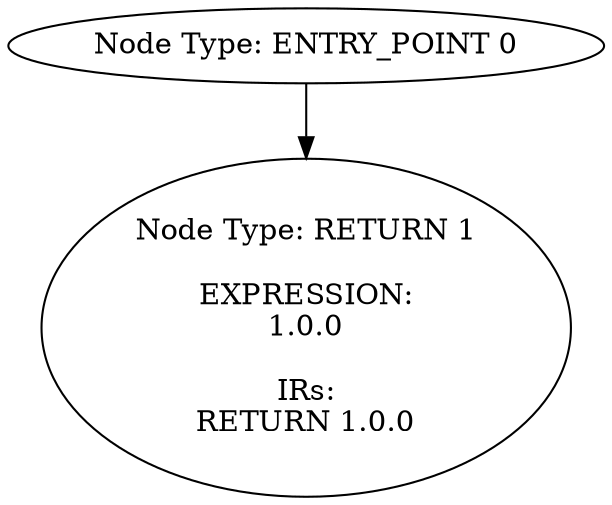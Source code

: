 digraph{
0[label="Node Type: ENTRY_POINT 0
"];
0->1;
1[label="Node Type: RETURN 1

EXPRESSION:
1.0.0

IRs:
RETURN 1.0.0"];
}
